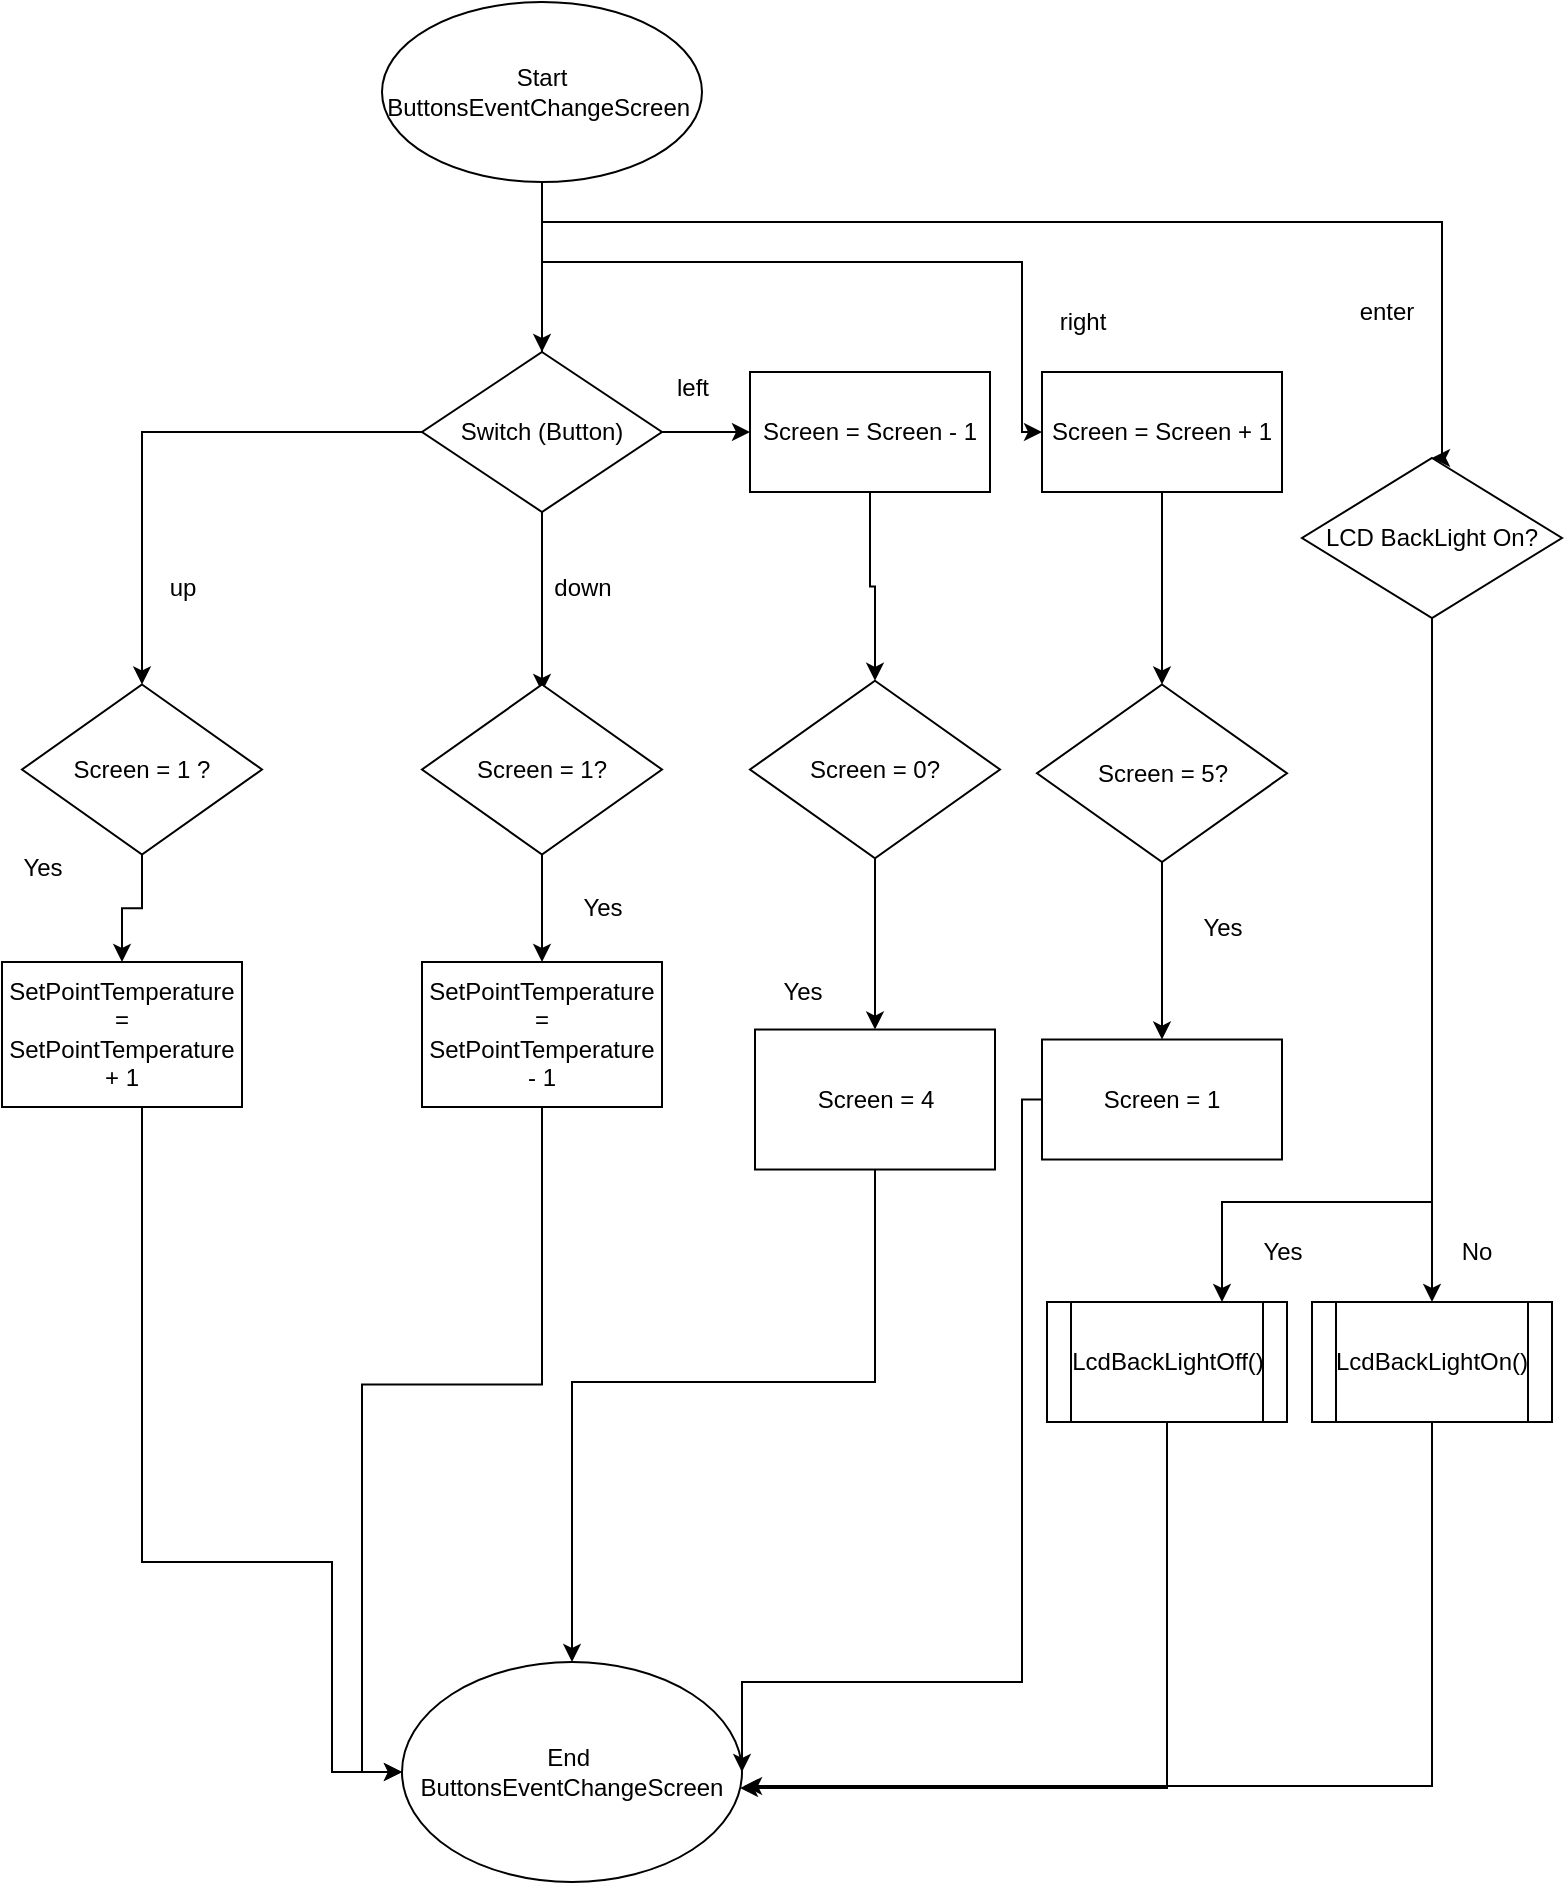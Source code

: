 <mxfile version="21.5.0" type="github">
  <diagram name="Página-1" id="T4Pqo_bBbtvzg6UolSL_">
    <mxGraphModel dx="474" dy="795" grid="1" gridSize="10" guides="1" tooltips="1" connect="1" arrows="1" fold="1" page="1" pageScale="1" pageWidth="827" pageHeight="1169" math="0" shadow="0">
      <root>
        <mxCell id="0" />
        <mxCell id="1" parent="0" />
        <mxCell id="p8X6_52At8-t9qin43oJ-3" value="" style="edgeStyle=orthogonalEdgeStyle;rounded=0;orthogonalLoop=1;jettySize=auto;html=1;" edge="1" parent="1" source="p8X6_52At8-t9qin43oJ-1" target="p8X6_52At8-t9qin43oJ-2">
          <mxGeometry relative="1" as="geometry" />
        </mxCell>
        <mxCell id="p8X6_52At8-t9qin43oJ-1" value="Start ButtonsEventChangeScreen&amp;nbsp;" style="ellipse;whiteSpace=wrap;html=1;" vertex="1" parent="1">
          <mxGeometry x="230" y="10" width="160" height="90" as="geometry" />
        </mxCell>
        <mxCell id="p8X6_52At8-t9qin43oJ-5" value="" style="edgeStyle=orthogonalEdgeStyle;rounded=0;orthogonalLoop=1;jettySize=auto;html=1;entryX=0.5;entryY=0;entryDx=0;entryDy=0;" edge="1" parent="1" source="p8X6_52At8-t9qin43oJ-2" target="p8X6_52At8-t9qin43oJ-19">
          <mxGeometry relative="1" as="geometry">
            <mxPoint x="170" y="225" as="targetPoint" />
          </mxGeometry>
        </mxCell>
        <mxCell id="p8X6_52At8-t9qin43oJ-11" value="" style="edgeStyle=orthogonalEdgeStyle;rounded=0;orthogonalLoop=1;jettySize=auto;html=1;" edge="1" parent="1" source="p8X6_52At8-t9qin43oJ-2" target="p8X6_52At8-t9qin43oJ-10">
          <mxGeometry relative="1" as="geometry">
            <Array as="points">
              <mxPoint x="310" y="140" />
              <mxPoint x="550" y="140" />
              <mxPoint x="550" y="225" />
            </Array>
          </mxGeometry>
        </mxCell>
        <mxCell id="p8X6_52At8-t9qin43oJ-14" value="" style="edgeStyle=orthogonalEdgeStyle;rounded=0;orthogonalLoop=1;jettySize=auto;html=1;entryX=0.5;entryY=0;entryDx=0;entryDy=0;" edge="1" parent="1" source="p8X6_52At8-t9qin43oJ-2" target="p8X6_52At8-t9qin43oJ-50">
          <mxGeometry relative="1" as="geometry">
            <mxPoint x="767" y="195" as="targetPoint" />
            <Array as="points">
              <mxPoint x="310" y="120" />
              <mxPoint x="760" y="120" />
              <mxPoint x="760" y="238" />
            </Array>
          </mxGeometry>
        </mxCell>
        <mxCell id="p8X6_52At8-t9qin43oJ-17" value="" style="edgeStyle=orthogonalEdgeStyle;rounded=0;orthogonalLoop=1;jettySize=auto;html=1;" edge="1" parent="1" source="p8X6_52At8-t9qin43oJ-2">
          <mxGeometry relative="1" as="geometry">
            <mxPoint x="310" y="355" as="targetPoint" />
          </mxGeometry>
        </mxCell>
        <mxCell id="p8X6_52At8-t9qin43oJ-29" value="" style="edgeStyle=orthogonalEdgeStyle;rounded=0;orthogonalLoop=1;jettySize=auto;html=1;" edge="1" parent="1" source="p8X6_52At8-t9qin43oJ-2" target="p8X6_52At8-t9qin43oJ-27">
          <mxGeometry relative="1" as="geometry" />
        </mxCell>
        <mxCell id="p8X6_52At8-t9qin43oJ-2" value="Switch (Button)" style="rhombus;whiteSpace=wrap;html=1;" vertex="1" parent="1">
          <mxGeometry x="250" y="185" width="120" height="80" as="geometry" />
        </mxCell>
        <mxCell id="p8X6_52At8-t9qin43oJ-6" value="up" style="text;html=1;align=center;verticalAlign=middle;resizable=0;points=[];autosize=1;strokeColor=none;fillColor=none;" vertex="1" parent="1">
          <mxGeometry x="110" y="288" width="40" height="30" as="geometry" />
        </mxCell>
        <mxCell id="p8X6_52At8-t9qin43oJ-9" value="left" style="text;html=1;align=center;verticalAlign=middle;resizable=0;points=[];autosize=1;strokeColor=none;fillColor=none;" vertex="1" parent="1">
          <mxGeometry x="365" y="188" width="40" height="30" as="geometry" />
        </mxCell>
        <mxCell id="p8X6_52At8-t9qin43oJ-35" value="" style="edgeStyle=orthogonalEdgeStyle;rounded=0;orthogonalLoop=1;jettySize=auto;html=1;" edge="1" parent="1" source="p8X6_52At8-t9qin43oJ-10" target="p8X6_52At8-t9qin43oJ-34">
          <mxGeometry relative="1" as="geometry" />
        </mxCell>
        <mxCell id="p8X6_52At8-t9qin43oJ-10" value="Screen = Screen + 1" style="whiteSpace=wrap;html=1;" vertex="1" parent="1">
          <mxGeometry x="560" y="195" width="120" height="60" as="geometry" />
        </mxCell>
        <mxCell id="p8X6_52At8-t9qin43oJ-12" value="right" style="text;html=1;align=center;verticalAlign=middle;resizable=0;points=[];autosize=1;strokeColor=none;fillColor=none;" vertex="1" parent="1">
          <mxGeometry x="555" y="155" width="50" height="30" as="geometry" />
        </mxCell>
        <mxCell id="p8X6_52At8-t9qin43oJ-15" value="enter" style="text;html=1;align=center;verticalAlign=middle;resizable=0;points=[];autosize=1;strokeColor=none;fillColor=none;" vertex="1" parent="1">
          <mxGeometry x="707" y="150" width="50" height="30" as="geometry" />
        </mxCell>
        <mxCell id="p8X6_52At8-t9qin43oJ-18" value="down" style="text;html=1;align=center;verticalAlign=middle;resizable=0;points=[];autosize=1;strokeColor=none;fillColor=none;" vertex="1" parent="1">
          <mxGeometry x="305" y="288" width="50" height="30" as="geometry" />
        </mxCell>
        <mxCell id="p8X6_52At8-t9qin43oJ-21" value="" style="edgeStyle=orthogonalEdgeStyle;rounded=0;orthogonalLoop=1;jettySize=auto;html=1;" edge="1" parent="1" source="p8X6_52At8-t9qin43oJ-19" target="p8X6_52At8-t9qin43oJ-20">
          <mxGeometry relative="1" as="geometry" />
        </mxCell>
        <mxCell id="p8X6_52At8-t9qin43oJ-19" value="Screen = 1 ?" style="rhombus;whiteSpace=wrap;html=1;" vertex="1" parent="1">
          <mxGeometry x="50" y="351.25" width="120" height="85" as="geometry" />
        </mxCell>
        <mxCell id="p8X6_52At8-t9qin43oJ-65" style="edgeStyle=orthogonalEdgeStyle;rounded=0;orthogonalLoop=1;jettySize=auto;html=1;entryX=0;entryY=0.5;entryDx=0;entryDy=0;" edge="1" parent="1" source="p8X6_52At8-t9qin43oJ-20" target="p8X6_52At8-t9qin43oJ-43">
          <mxGeometry relative="1" as="geometry">
            <Array as="points">
              <mxPoint x="110" y="790" />
              <mxPoint x="205" y="790" />
              <mxPoint x="205" y="895" />
            </Array>
          </mxGeometry>
        </mxCell>
        <mxCell id="p8X6_52At8-t9qin43oJ-20" value="SetPointTemperature = SetPointTemperature + 1" style="whiteSpace=wrap;html=1;" vertex="1" parent="1">
          <mxGeometry x="40" y="490" width="120" height="72.5" as="geometry" />
        </mxCell>
        <mxCell id="p8X6_52At8-t9qin43oJ-59" style="edgeStyle=orthogonalEdgeStyle;rounded=0;orthogonalLoop=1;jettySize=auto;html=1;entryX=0;entryY=0.5;entryDx=0;entryDy=0;" edge="1" parent="1" source="p8X6_52At8-t9qin43oJ-23" target="p8X6_52At8-t9qin43oJ-43">
          <mxGeometry relative="1" as="geometry" />
        </mxCell>
        <mxCell id="p8X6_52At8-t9qin43oJ-23" value="SetPointTemperature = SetPointTemperature - 1" style="whiteSpace=wrap;html=1;" vertex="1" parent="1">
          <mxGeometry x="250" y="490" width="120" height="72.5" as="geometry" />
        </mxCell>
        <mxCell id="p8X6_52At8-t9qin43oJ-26" value="" style="edgeStyle=orthogonalEdgeStyle;rounded=0;orthogonalLoop=1;jettySize=auto;html=1;" edge="1" parent="1" source="p8X6_52At8-t9qin43oJ-25" target="p8X6_52At8-t9qin43oJ-23">
          <mxGeometry relative="1" as="geometry" />
        </mxCell>
        <mxCell id="p8X6_52At8-t9qin43oJ-25" value="Screen = 1?" style="rhombus;whiteSpace=wrap;html=1;" vertex="1" parent="1">
          <mxGeometry x="250" y="351.25" width="120" height="85" as="geometry" />
        </mxCell>
        <mxCell id="p8X6_52At8-t9qin43oJ-31" value="" style="edgeStyle=orthogonalEdgeStyle;rounded=0;orthogonalLoop=1;jettySize=auto;html=1;" edge="1" parent="1" source="p8X6_52At8-t9qin43oJ-27" target="p8X6_52At8-t9qin43oJ-30">
          <mxGeometry relative="1" as="geometry" />
        </mxCell>
        <mxCell id="p8X6_52At8-t9qin43oJ-27" value="Screen = Screen - 1" style="whiteSpace=wrap;html=1;" vertex="1" parent="1">
          <mxGeometry x="414" y="195" width="120" height="60" as="geometry" />
        </mxCell>
        <mxCell id="p8X6_52At8-t9qin43oJ-33" value="" style="edgeStyle=orthogonalEdgeStyle;rounded=0;orthogonalLoop=1;jettySize=auto;html=1;" edge="1" parent="1" source="p8X6_52At8-t9qin43oJ-30" target="p8X6_52At8-t9qin43oJ-32">
          <mxGeometry relative="1" as="geometry" />
        </mxCell>
        <mxCell id="p8X6_52At8-t9qin43oJ-30" value="Screen = 0?" style="rhombus;whiteSpace=wrap;html=1;" vertex="1" parent="1">
          <mxGeometry x="414" y="349.38" width="125" height="88.75" as="geometry" />
        </mxCell>
        <mxCell id="p8X6_52At8-t9qin43oJ-64" style="edgeStyle=orthogonalEdgeStyle;rounded=0;orthogonalLoop=1;jettySize=auto;html=1;entryX=0.5;entryY=0;entryDx=0;entryDy=0;" edge="1" parent="1" source="p8X6_52At8-t9qin43oJ-32" target="p8X6_52At8-t9qin43oJ-43">
          <mxGeometry relative="1" as="geometry">
            <Array as="points">
              <mxPoint x="477" y="700" />
              <mxPoint x="325" y="700" />
            </Array>
          </mxGeometry>
        </mxCell>
        <mxCell id="p8X6_52At8-t9qin43oJ-32" value="Screen = 4" style="whiteSpace=wrap;html=1;" vertex="1" parent="1">
          <mxGeometry x="416.5" y="523.76" width="120" height="70" as="geometry" />
        </mxCell>
        <mxCell id="p8X6_52At8-t9qin43oJ-48" value="" style="edgeStyle=orthogonalEdgeStyle;rounded=0;orthogonalLoop=1;jettySize=auto;html=1;" edge="1" parent="1" source="p8X6_52At8-t9qin43oJ-34" target="p8X6_52At8-t9qin43oJ-47">
          <mxGeometry relative="1" as="geometry" />
        </mxCell>
        <mxCell id="p8X6_52At8-t9qin43oJ-34" value="Screen = 5?" style="rhombus;whiteSpace=wrap;html=1;" vertex="1" parent="1">
          <mxGeometry x="557.5" y="351.25" width="125" height="88.75" as="geometry" />
        </mxCell>
        <mxCell id="p8X6_52At8-t9qin43oJ-36" value="Yes" style="text;html=1;align=center;verticalAlign=middle;resizable=0;points=[];autosize=1;strokeColor=none;fillColor=none;" vertex="1" parent="1">
          <mxGeometry x="420" y="490" width="40" height="30" as="geometry" />
        </mxCell>
        <mxCell id="p8X6_52At8-t9qin43oJ-37" value="Yes" style="text;html=1;align=center;verticalAlign=middle;resizable=0;points=[];autosize=1;strokeColor=none;fillColor=none;" vertex="1" parent="1">
          <mxGeometry x="40" y="428" width="40" height="30" as="geometry" />
        </mxCell>
        <mxCell id="p8X6_52At8-t9qin43oJ-41" value="Yes" style="text;html=1;align=center;verticalAlign=middle;resizable=0;points=[];autosize=1;strokeColor=none;fillColor=none;" vertex="1" parent="1">
          <mxGeometry x="320" y="448" width="40" height="30" as="geometry" />
        </mxCell>
        <mxCell id="p8X6_52At8-t9qin43oJ-43" value="End&amp;nbsp;&lt;br&gt;ButtonsEventChangeScreen" style="ellipse;whiteSpace=wrap;html=1;" vertex="1" parent="1">
          <mxGeometry x="240" y="840" width="170" height="110" as="geometry" />
        </mxCell>
        <mxCell id="p8X6_52At8-t9qin43oJ-61" style="edgeStyle=orthogonalEdgeStyle;rounded=0;orthogonalLoop=1;jettySize=auto;html=1;entryX=1;entryY=0.5;entryDx=0;entryDy=0;" edge="1" parent="1" source="p8X6_52At8-t9qin43oJ-47" target="p8X6_52At8-t9qin43oJ-43">
          <mxGeometry relative="1" as="geometry">
            <Array as="points">
              <mxPoint x="550" y="559" />
              <mxPoint x="550" y="850" />
            </Array>
          </mxGeometry>
        </mxCell>
        <mxCell id="p8X6_52At8-t9qin43oJ-47" value="Screen = 1" style="whiteSpace=wrap;html=1;" vertex="1" parent="1">
          <mxGeometry x="560" y="528.755" width="120" height="60" as="geometry" />
        </mxCell>
        <mxCell id="p8X6_52At8-t9qin43oJ-49" value="Yes" style="text;html=1;align=center;verticalAlign=middle;resizable=0;points=[];autosize=1;strokeColor=none;fillColor=none;" vertex="1" parent="1">
          <mxGeometry x="630" y="458" width="40" height="30" as="geometry" />
        </mxCell>
        <mxCell id="p8X6_52At8-t9qin43oJ-54" value="" style="edgeStyle=orthogonalEdgeStyle;rounded=0;orthogonalLoop=1;jettySize=auto;html=1;" edge="1" parent="1" source="p8X6_52At8-t9qin43oJ-50" target="p8X6_52At8-t9qin43oJ-53">
          <mxGeometry relative="1" as="geometry">
            <Array as="points">
              <mxPoint x="755" y="610" />
              <mxPoint x="650" y="610" />
            </Array>
          </mxGeometry>
        </mxCell>
        <mxCell id="p8X6_52At8-t9qin43oJ-56" value="" style="edgeStyle=orthogonalEdgeStyle;rounded=0;orthogonalLoop=1;jettySize=auto;html=1;" edge="1" parent="1" source="p8X6_52At8-t9qin43oJ-50" target="p8X6_52At8-t9qin43oJ-55">
          <mxGeometry relative="1" as="geometry" />
        </mxCell>
        <mxCell id="p8X6_52At8-t9qin43oJ-50" value="LCD BackLight On?" style="rhombus;whiteSpace=wrap;html=1;" vertex="1" parent="1">
          <mxGeometry x="690" y="238" width="130" height="80" as="geometry" />
        </mxCell>
        <mxCell id="p8X6_52At8-t9qin43oJ-68" style="edgeStyle=orthogonalEdgeStyle;rounded=0;orthogonalLoop=1;jettySize=auto;html=1;entryX=0.994;entryY=0.573;entryDx=0;entryDy=0;entryPerimeter=0;" edge="1" parent="1" source="p8X6_52At8-t9qin43oJ-53" target="p8X6_52At8-t9qin43oJ-43">
          <mxGeometry relative="1" as="geometry">
            <Array as="points">
              <mxPoint x="623" y="903" />
            </Array>
          </mxGeometry>
        </mxCell>
        <mxCell id="p8X6_52At8-t9qin43oJ-53" value="LcdBackLightOff()" style="shape=process;whiteSpace=wrap;html=1;backgroundOutline=1;" vertex="1" parent="1">
          <mxGeometry x="562.5" y="660" width="120" height="60" as="geometry" />
        </mxCell>
        <mxCell id="p8X6_52At8-t9qin43oJ-66" style="edgeStyle=orthogonalEdgeStyle;rounded=0;orthogonalLoop=1;jettySize=auto;html=1;entryX=1.006;entryY=0.564;entryDx=0;entryDy=0;entryPerimeter=0;" edge="1" parent="1" source="p8X6_52At8-t9qin43oJ-55" target="p8X6_52At8-t9qin43oJ-43">
          <mxGeometry relative="1" as="geometry">
            <Array as="points">
              <mxPoint x="755" y="902" />
            </Array>
          </mxGeometry>
        </mxCell>
        <mxCell id="p8X6_52At8-t9qin43oJ-55" value="LcdBackLightOn()" style="shape=process;whiteSpace=wrap;html=1;backgroundOutline=1;" vertex="1" parent="1">
          <mxGeometry x="695" y="660" width="120" height="60" as="geometry" />
        </mxCell>
        <mxCell id="p8X6_52At8-t9qin43oJ-57" value="Yes" style="text;html=1;align=center;verticalAlign=middle;resizable=0;points=[];autosize=1;strokeColor=none;fillColor=none;" vertex="1" parent="1">
          <mxGeometry x="660" y="620" width="40" height="30" as="geometry" />
        </mxCell>
        <mxCell id="p8X6_52At8-t9qin43oJ-58" value="No" style="text;html=1;align=center;verticalAlign=middle;resizable=0;points=[];autosize=1;strokeColor=none;fillColor=none;" vertex="1" parent="1">
          <mxGeometry x="757" y="620" width="40" height="30" as="geometry" />
        </mxCell>
      </root>
    </mxGraphModel>
  </diagram>
</mxfile>
